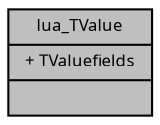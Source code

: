 digraph "lua_TValue"
{
  edge [fontname="Sans",fontsize="8",labelfontname="Sans",labelfontsize="8"];
  node [fontname="Sans",fontsize="8",shape=record];
  Node1 [label="{lua_TValue\n|+ TValuefields\l|}",height=0.2,width=0.4,color="black", fillcolor="grey75", style="filled", fontcolor="black"];
}
